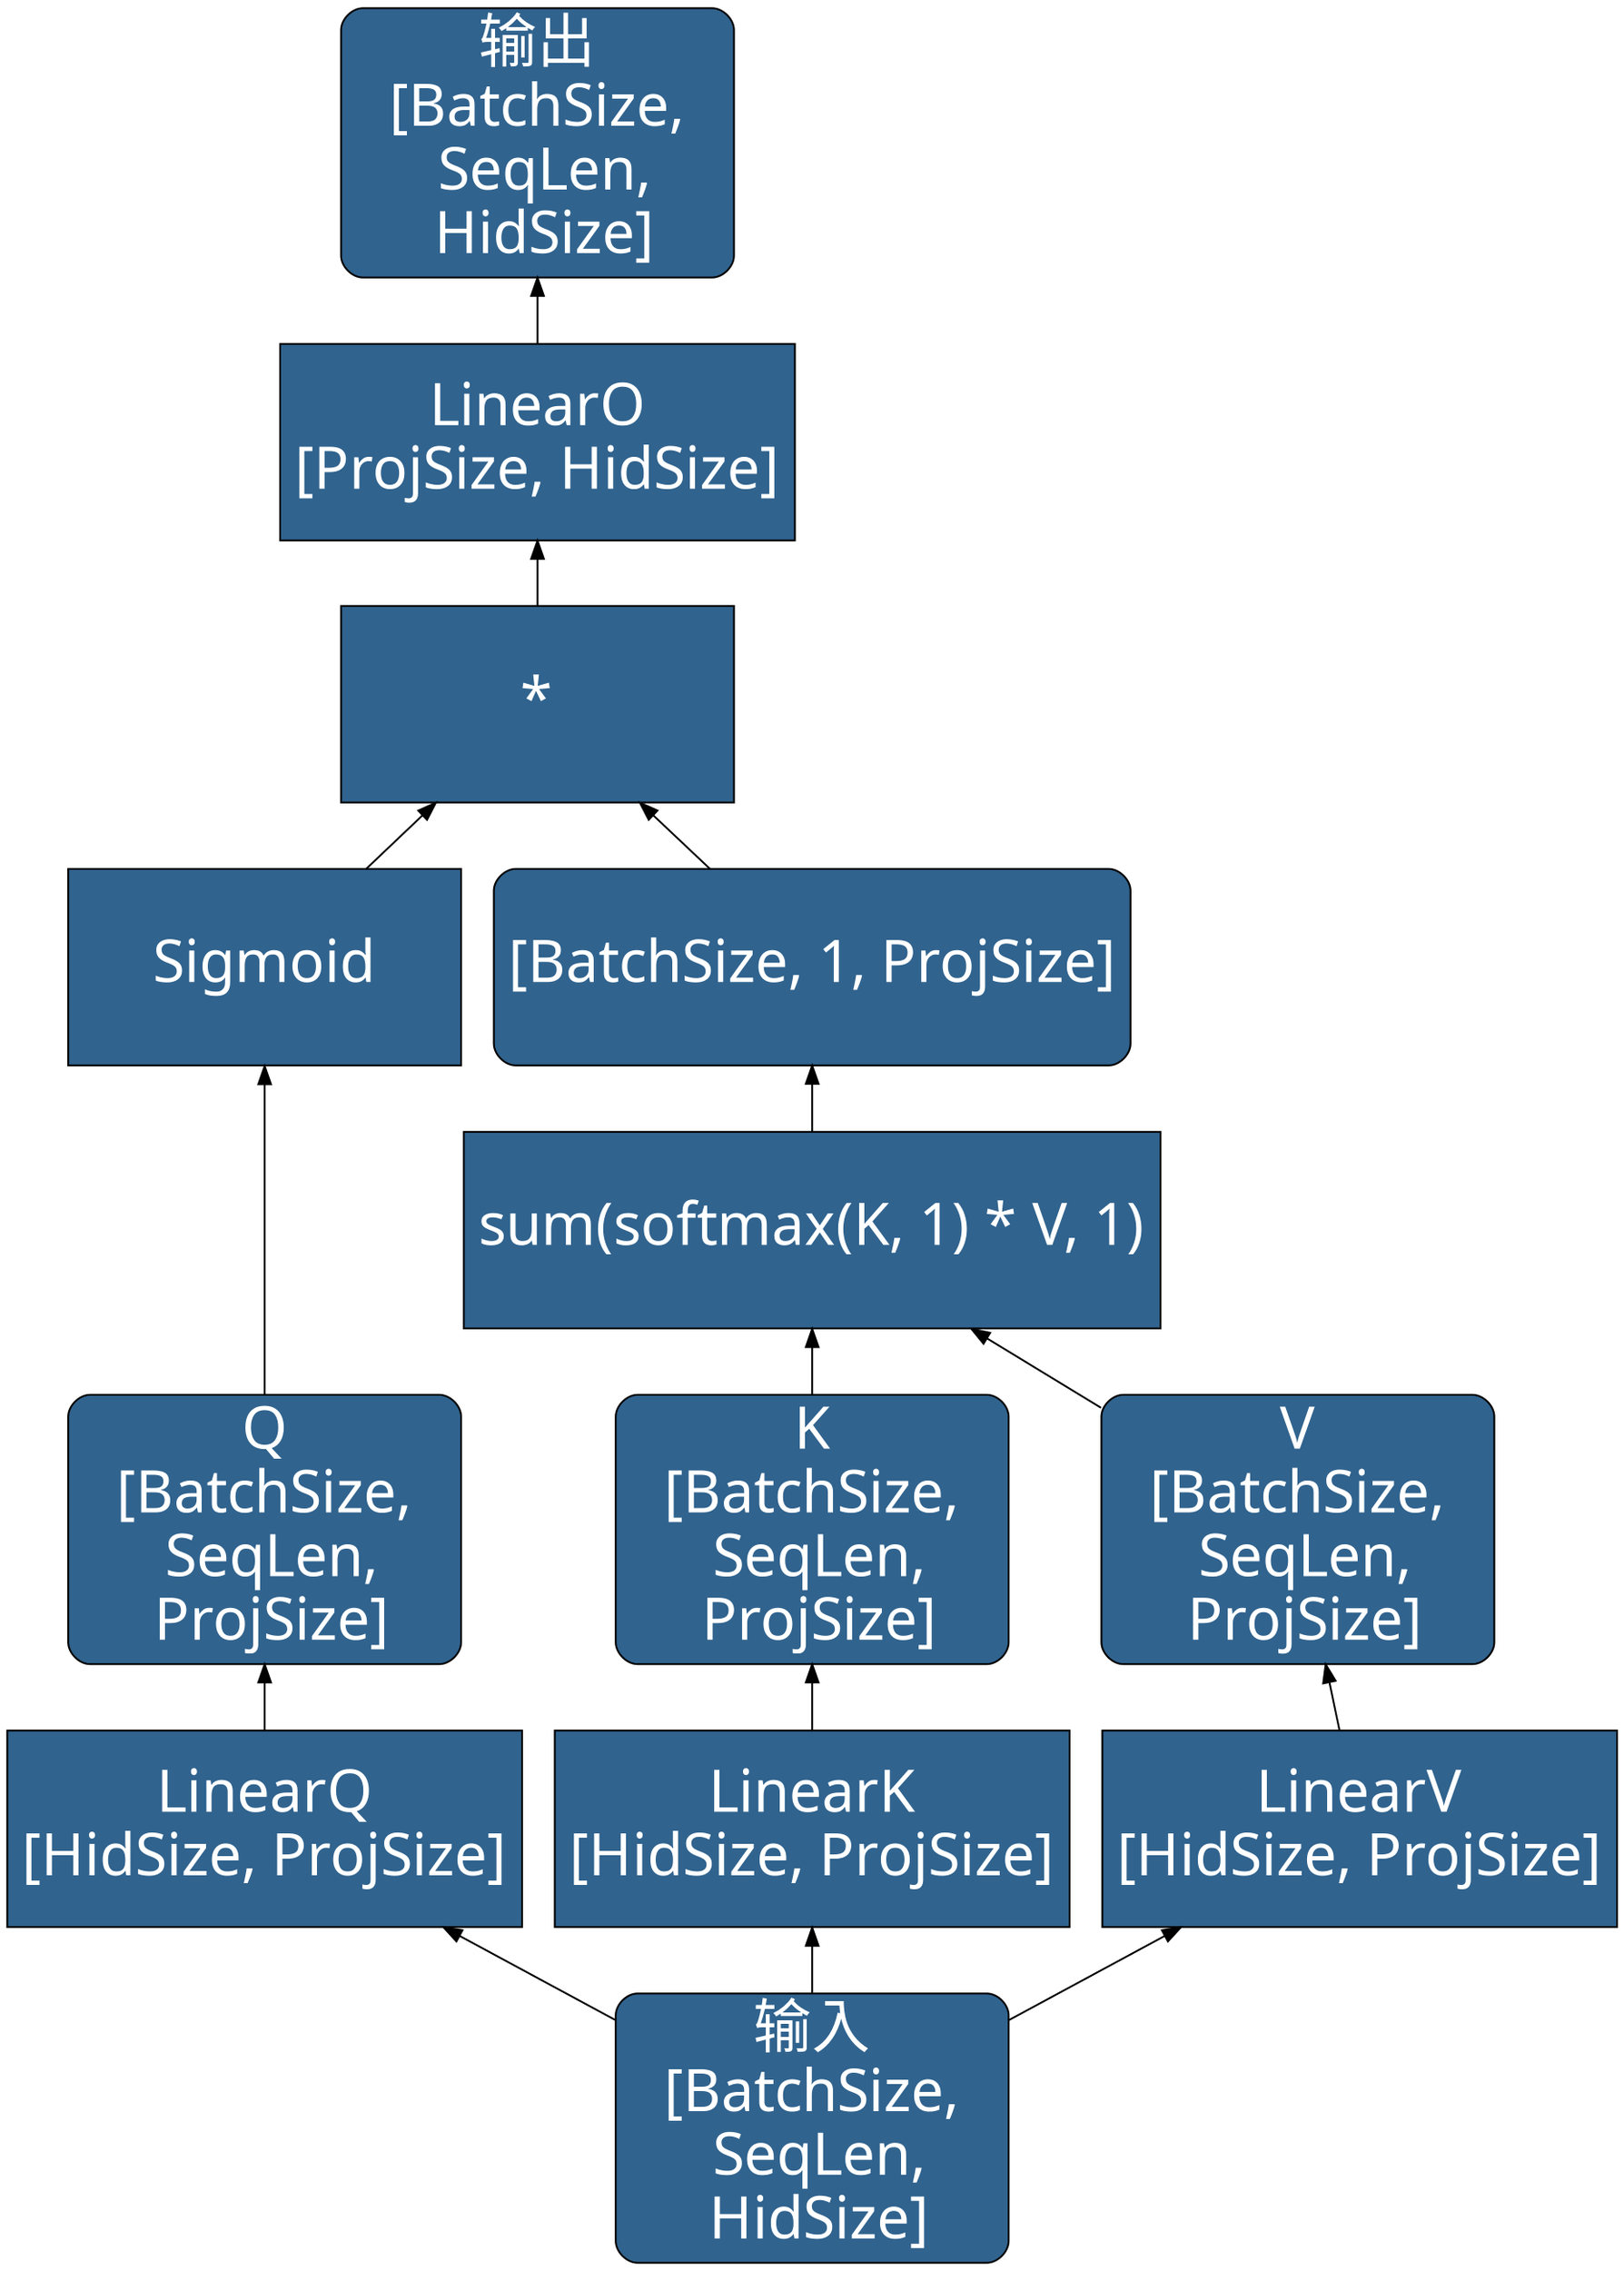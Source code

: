 digraph AFTSimple {
	rankdir=BT
    node [
		style=filled, 
		color=Black
		fontcolor=White, 
		fillcolor="#30638e", 
		fontname="SimHei",
		fontsize=32,
		width=3, height=1.5,
	]

    inp [label="输入\n[BatchSize,\n SeqLen,\n HidSize]", shape="Mrecord"]
    llq [label="LinearQ\n[HidSize, ProjSize]", shape="box"]
    llk [label="LinearK\n[HidSize, ProjSize]", shape="box"]
    llv [label="LinearV\n[HidSize, ProjSize]", shape="box"]
    q [label="Q\n[BatchSize,\n SeqLen,\n ProjSize]", shape="Mrecord"]
    k [label="K\n[BatchSize,\n SeqLen,\n ProjSize]", shape="Mrecord"]
    v [label="V\n[BatchSize,\n SeqLen,\n ProjSize]", shape="Mrecord"]
    σ [label="Sigmoid", shape="box"]
    atten_op [label="sum(softmax(K, 1) * V, 1)", shape="box"]
    atten [label="[BatchSize, 1, ProjSize]", shape="Mrecord"]
    mul [label="*", shape="box"]
    llo [label="LinearO\n[ProjSize, HidSize]", shape="box"]
    oup [label="输出\n[BatchSize,\n SeqLen,\n HidSize]", shape="Mrecord"]
    
	inp -> llq
	inp -> llk
	inp -> llv
	llq -> q
	llk -> k
	llv -> v
	q -> σ
	k -> atten_op
	v -> atten_op
	atten_op -> atten
	σ -> mul
	atten -> mul
	mul -> llo
	llo -> oup
}